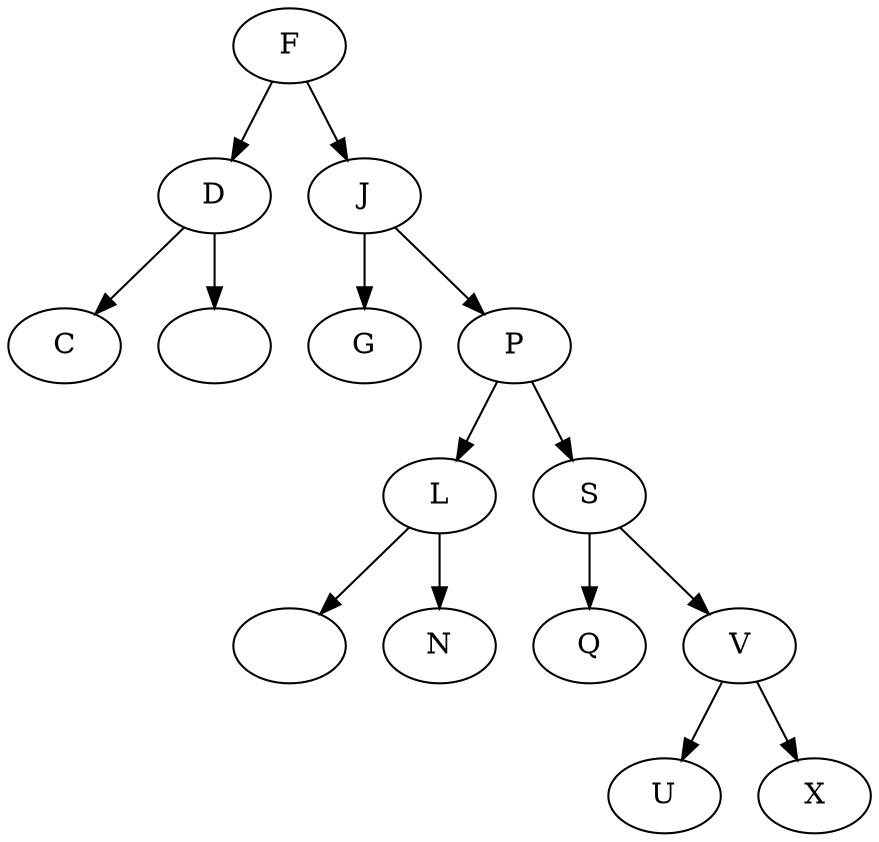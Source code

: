 digraph G {
	"F" -> "D";
	"F" -> "J";

	"D" -> "C";
	node1 [label=""];
	"D" -> "node1";

	"J" -> "G";
	"J" -> "P";

	"P" -> "L";
	"P" -> "S";

	node2 [label=""];
	"L" -> "node2";
	"L" -> "N";

	"S" -> "Q";
	"S" -> "V";

	"V" -> "U";
	"V" -> "X";

}
